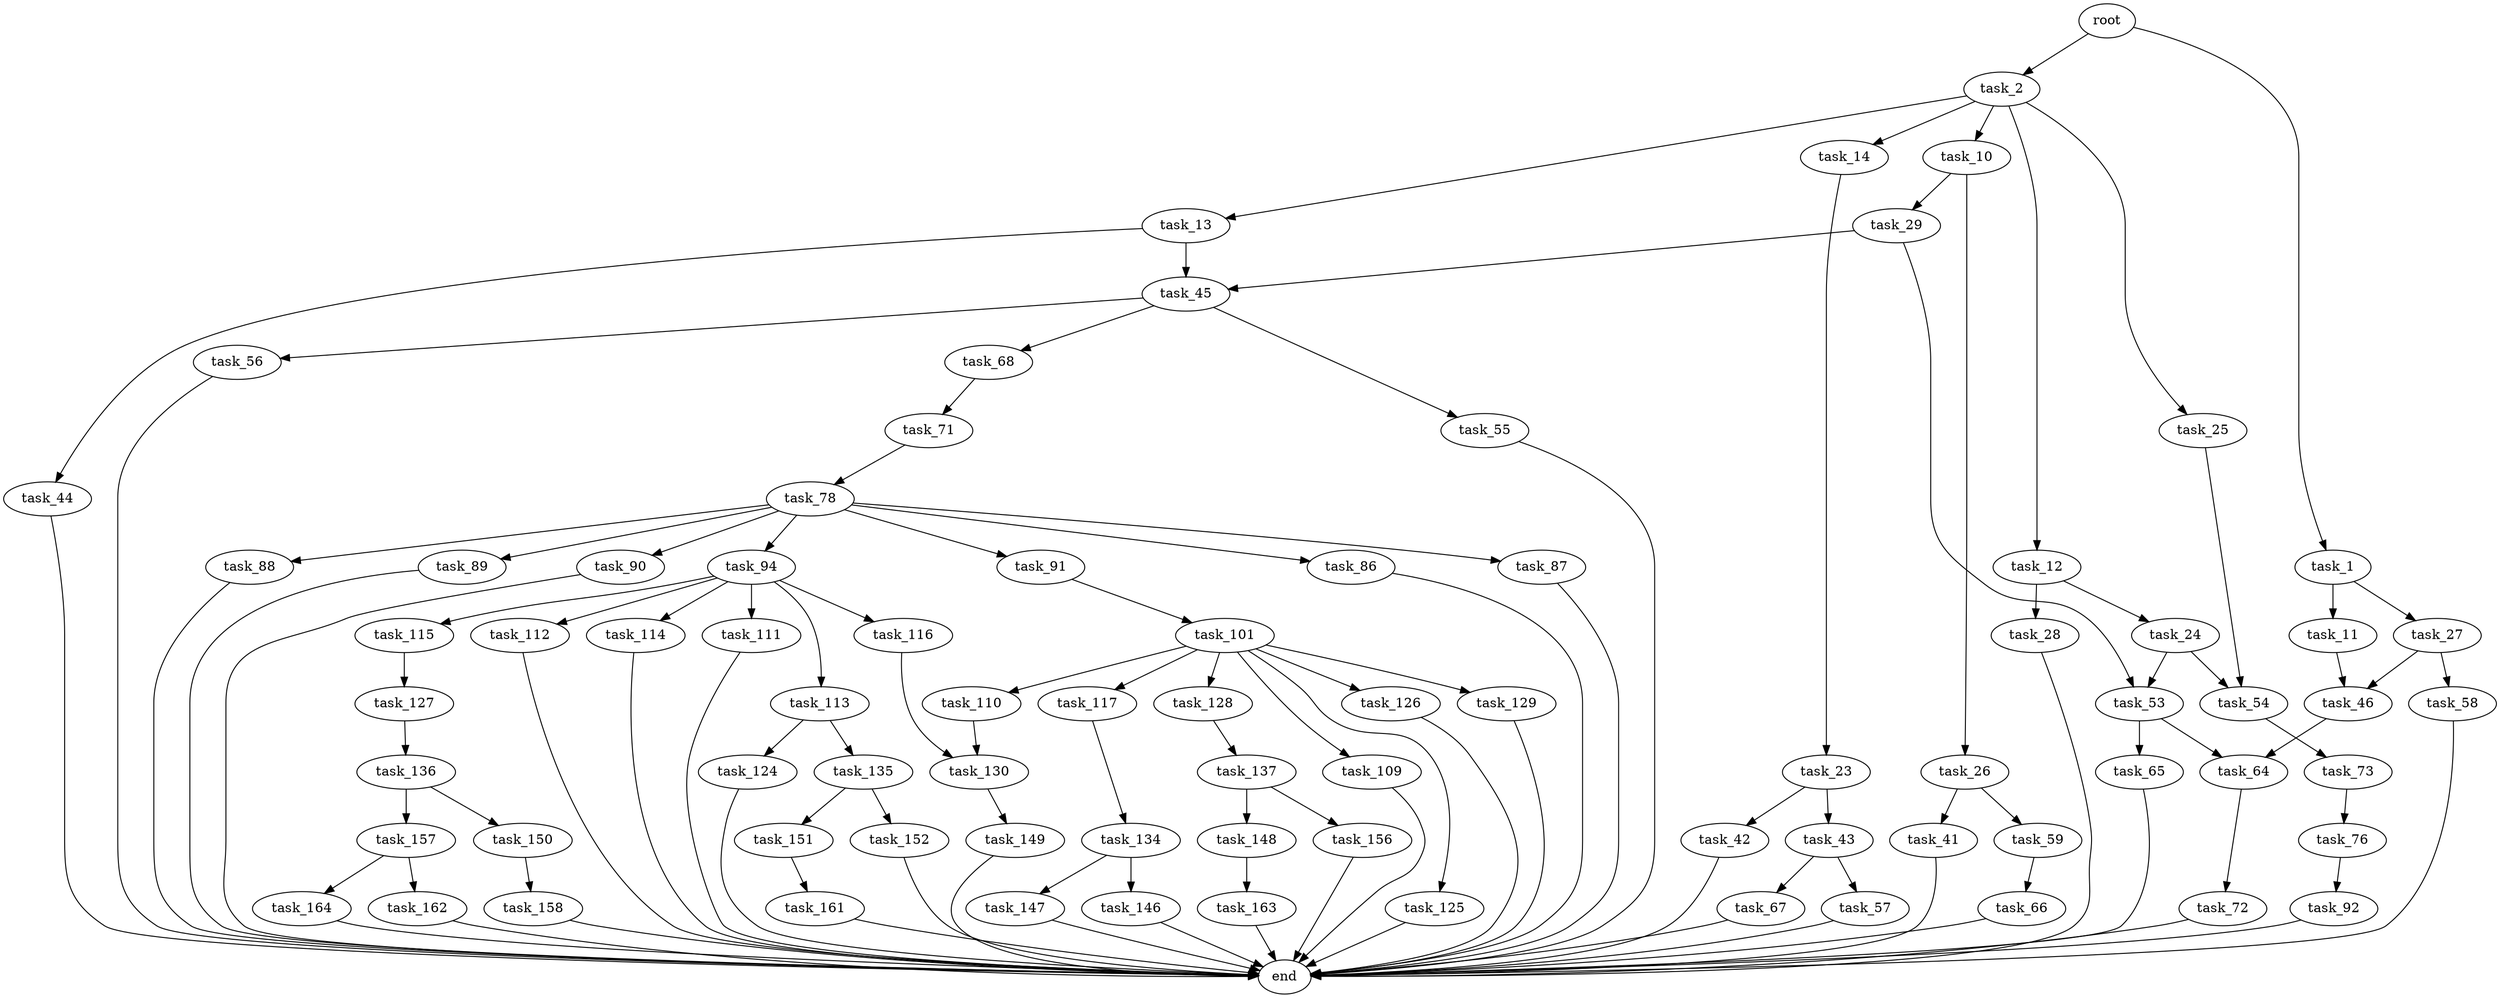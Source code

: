digraph G {
  root [size="0.000000"];
  task_1 [size="579396942228.000000"];
  task_2 [size="165058327836.000000"];
  task_11 [size="24113434100.000000"];
  task_27 [size="3393098479.000000"];
  task_10 [size="9617010755.000000"];
  task_12 [size="1922561608.000000"];
  task_13 [size="392731241842.000000"];
  task_14 [size="18860883917.000000"];
  task_25 [size="569644556676.000000"];
  task_26 [size="1073741824000.000000"];
  task_29 [size="285175559042.000000"];
  task_46 [size="848472710280.000000"];
  task_24 [size="549755813888.000000"];
  task_28 [size="21620582984.000000"];
  task_44 [size="290687174.000000"];
  task_45 [size="221392560449.000000"];
  task_23 [size="2544311330.000000"];
  task_42 [size="15146838034.000000"];
  task_43 [size="134217728000.000000"];
  task_53 [size="8589934592.000000"];
  task_54 [size="561947791664.000000"];
  task_41 [size="549755813888.000000"];
  task_59 [size="4729517093.000000"];
  task_58 [size="32109471062.000000"];
  end [size="0.000000"];
  task_57 [size="58104234777.000000"];
  task_67 [size="3858967194.000000"];
  task_55 [size="98307037890.000000"];
  task_56 [size="96716094482.000000"];
  task_68 [size="7613893412.000000"];
  task_64 [size="1246118403291.000000"];
  task_65 [size="24672667546.000000"];
  task_73 [size="28991029248.000000"];
  task_66 [size="28189628272.000000"];
  task_72 [size="782757789696.000000"];
  task_71 [size="167840775071.000000"];
  task_78 [size="368293445632.000000"];
  task_76 [size="3631054116.000000"];
  task_92 [size="7960830718.000000"];
  task_86 [size="34156506659.000000"];
  task_87 [size="3279771872.000000"];
  task_88 [size="2696461646.000000"];
  task_89 [size="3210375792.000000"];
  task_90 [size="481469144365.000000"];
  task_91 [size="68719476736.000000"];
  task_94 [size="1073741824000.000000"];
  task_101 [size="68719476736.000000"];
  task_111 [size="202394149890.000000"];
  task_112 [size="8589934592.000000"];
  task_113 [size="8589934592.000000"];
  task_114 [size="6756755248.000000"];
  task_115 [size="25649117512.000000"];
  task_116 [size="630897586269.000000"];
  task_109 [size="29471908330.000000"];
  task_110 [size="7264980804.000000"];
  task_117 [size="368293445632.000000"];
  task_125 [size="18599725111.000000"];
  task_126 [size="40795822993.000000"];
  task_128 [size="280976079177.000000"];
  task_129 [size="17632609716.000000"];
  task_130 [size="231928233984.000000"];
  task_124 [size="447137580072.000000"];
  task_135 [size="13548885632.000000"];
  task_127 [size="526533803074.000000"];
  task_134 [size="39988710190.000000"];
  task_136 [size="231928233984.000000"];
  task_137 [size="71946557656.000000"];
  task_149 [size="3912945508.000000"];
  task_146 [size="3148082816.000000"];
  task_147 [size="37359927091.000000"];
  task_151 [size="731546995844.000000"];
  task_152 [size="8589934592.000000"];
  task_150 [size="264849267696.000000"];
  task_157 [size="5822912552.000000"];
  task_148 [size="28991029248.000000"];
  task_156 [size="394915967.000000"];
  task_163 [size="8226281008.000000"];
  task_158 [size="5504450028.000000"];
  task_161 [size="147638273520.000000"];
  task_162 [size="2083452797.000000"];
  task_164 [size="9794290088.000000"];

  root -> task_1 [size="1.000000"];
  root -> task_2 [size="1.000000"];
  task_1 -> task_11 [size="536870912.000000"];
  task_1 -> task_27 [size="536870912.000000"];
  task_2 -> task_10 [size="134217728.000000"];
  task_2 -> task_12 [size="134217728.000000"];
  task_2 -> task_13 [size="134217728.000000"];
  task_2 -> task_14 [size="134217728.000000"];
  task_2 -> task_25 [size="134217728.000000"];
  task_11 -> task_46 [size="33554432.000000"];
  task_27 -> task_46 [size="75497472.000000"];
  task_27 -> task_58 [size="75497472.000000"];
  task_10 -> task_26 [size="33554432.000000"];
  task_10 -> task_29 [size="33554432.000000"];
  task_12 -> task_24 [size="33554432.000000"];
  task_12 -> task_28 [size="33554432.000000"];
  task_13 -> task_44 [size="411041792.000000"];
  task_13 -> task_45 [size="411041792.000000"];
  task_14 -> task_23 [size="411041792.000000"];
  task_25 -> task_54 [size="536870912.000000"];
  task_26 -> task_41 [size="838860800.000000"];
  task_26 -> task_59 [size="838860800.000000"];
  task_29 -> task_45 [size="411041792.000000"];
  task_29 -> task_53 [size="411041792.000000"];
  task_46 -> task_64 [size="536870912.000000"];
  task_24 -> task_53 [size="536870912.000000"];
  task_24 -> task_54 [size="536870912.000000"];
  task_28 -> end [size="1.000000"];
  task_44 -> end [size="1.000000"];
  task_45 -> task_55 [size="411041792.000000"];
  task_45 -> task_56 [size="411041792.000000"];
  task_45 -> task_68 [size="411041792.000000"];
  task_23 -> task_42 [size="209715200.000000"];
  task_23 -> task_43 [size="209715200.000000"];
  task_42 -> end [size="1.000000"];
  task_43 -> task_57 [size="209715200.000000"];
  task_43 -> task_67 [size="209715200.000000"];
  task_53 -> task_64 [size="33554432.000000"];
  task_53 -> task_65 [size="33554432.000000"];
  task_54 -> task_73 [size="838860800.000000"];
  task_41 -> end [size="1.000000"];
  task_59 -> task_66 [size="75497472.000000"];
  task_58 -> end [size="1.000000"];
  task_57 -> end [size="1.000000"];
  task_67 -> end [size="1.000000"];
  task_55 -> end [size="1.000000"];
  task_56 -> end [size="1.000000"];
  task_68 -> task_71 [size="411041792.000000"];
  task_64 -> task_72 [size="838860800.000000"];
  task_65 -> end [size="1.000000"];
  task_73 -> task_76 [size="75497472.000000"];
  task_66 -> end [size="1.000000"];
  task_72 -> end [size="1.000000"];
  task_71 -> task_78 [size="301989888.000000"];
  task_78 -> task_86 [size="411041792.000000"];
  task_78 -> task_87 [size="411041792.000000"];
  task_78 -> task_88 [size="411041792.000000"];
  task_78 -> task_89 [size="411041792.000000"];
  task_78 -> task_90 [size="411041792.000000"];
  task_78 -> task_91 [size="411041792.000000"];
  task_78 -> task_94 [size="411041792.000000"];
  task_76 -> task_92 [size="134217728.000000"];
  task_92 -> end [size="1.000000"];
  task_86 -> end [size="1.000000"];
  task_87 -> end [size="1.000000"];
  task_88 -> end [size="1.000000"];
  task_89 -> end [size="1.000000"];
  task_90 -> end [size="1.000000"];
  task_91 -> task_101 [size="134217728.000000"];
  task_94 -> task_111 [size="838860800.000000"];
  task_94 -> task_112 [size="838860800.000000"];
  task_94 -> task_113 [size="838860800.000000"];
  task_94 -> task_114 [size="838860800.000000"];
  task_94 -> task_115 [size="838860800.000000"];
  task_94 -> task_116 [size="838860800.000000"];
  task_101 -> task_109 [size="134217728.000000"];
  task_101 -> task_110 [size="134217728.000000"];
  task_101 -> task_117 [size="134217728.000000"];
  task_101 -> task_125 [size="134217728.000000"];
  task_101 -> task_126 [size="134217728.000000"];
  task_101 -> task_128 [size="134217728.000000"];
  task_101 -> task_129 [size="134217728.000000"];
  task_111 -> end [size="1.000000"];
  task_112 -> end [size="1.000000"];
  task_113 -> task_124 [size="33554432.000000"];
  task_113 -> task_135 [size="33554432.000000"];
  task_114 -> end [size="1.000000"];
  task_115 -> task_127 [size="838860800.000000"];
  task_116 -> task_130 [size="679477248.000000"];
  task_109 -> end [size="1.000000"];
  task_110 -> task_130 [size="679477248.000000"];
  task_117 -> task_134 [size="411041792.000000"];
  task_125 -> end [size="1.000000"];
  task_126 -> end [size="1.000000"];
  task_128 -> task_137 [size="209715200.000000"];
  task_129 -> end [size="1.000000"];
  task_130 -> task_149 [size="301989888.000000"];
  task_124 -> end [size="1.000000"];
  task_135 -> task_151 [size="411041792.000000"];
  task_135 -> task_152 [size="411041792.000000"];
  task_127 -> task_136 [size="411041792.000000"];
  task_134 -> task_146 [size="33554432.000000"];
  task_134 -> task_147 [size="33554432.000000"];
  task_136 -> task_150 [size="301989888.000000"];
  task_136 -> task_157 [size="301989888.000000"];
  task_137 -> task_148 [size="75497472.000000"];
  task_137 -> task_156 [size="75497472.000000"];
  task_149 -> end [size="1.000000"];
  task_146 -> end [size="1.000000"];
  task_147 -> end [size="1.000000"];
  task_151 -> task_161 [size="838860800.000000"];
  task_152 -> end [size="1.000000"];
  task_150 -> task_158 [size="536870912.000000"];
  task_157 -> task_162 [size="679477248.000000"];
  task_157 -> task_164 [size="679477248.000000"];
  task_148 -> task_163 [size="75497472.000000"];
  task_156 -> end [size="1.000000"];
  task_163 -> end [size="1.000000"];
  task_158 -> end [size="1.000000"];
  task_161 -> end [size="1.000000"];
  task_162 -> end [size="1.000000"];
  task_164 -> end [size="1.000000"];
}
